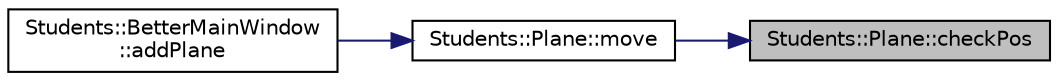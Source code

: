 digraph "Students::Plane::checkPos"
{
 // LATEX_PDF_SIZE
  edge [fontname="Helvetica",fontsize="10",labelfontname="Helvetica",labelfontsize="10"];
  node [fontname="Helvetica",fontsize="10",shape=record];
  rankdir="RL";
  Node1 [label="Students::Plane::checkPos",height=0.2,width=0.4,color="black", fillcolor="grey75", style="filled", fontcolor="black",tooltip="if plane flies out of map it will be removed and removePlane will be emitted"];
  Node1 -> Node2 [dir="back",color="midnightblue",fontsize="10",style="solid",fontname="Helvetica"];
  Node2 [label="Students::Plane::move",height=0.2,width=0.4,color="black", fillcolor="white", style="filled",URL="$class_students_1_1_plane.html#a18649ccdb0616ef40ae76c6cda4d8628",tooltip="plane is moved every timer tick to correct direction"];
  Node2 -> Node3 [dir="back",color="midnightblue",fontsize="10",style="solid",fontname="Helvetica"];
  Node3 [label="Students::BetterMainWindow\l::addPlane",height=0.2,width=0.4,color="black", fillcolor="white", style="filled",URL="$class_students_1_1_better_main_window.html#a5eba511ca699a475ac7f4ae59a4e834a",tooltip="adds enemyplanes to scene"];
}
